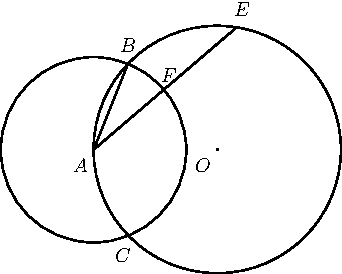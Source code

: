  /* Geogebra to Asymptote conversion, documentation at artofproblemsolving.com/Wiki go to User:Azjps/geogebra */
import graph; size(6.cm); 
real labelscalefactor = 0.5; /* changes label-to-point distance */
pen dps = linewidth(0.7) + fontsize(10); defaultpen(dps); /* default pen style */ 
pen dotstyle = black; /* point style */ 
real xmin = -3., xmax = 3., ymin = -3., ymax = 3.;  /* image dimensions */

 /* draw figures */
draw(circle((0.6567211348806565,0.011758964927585325), 1.7980756930597201), linewidth(0.8)); 
draw(circle((-1.141347904903128,0.006867529227005287), 1.3474359902814177), linewidth(0.8)); 
draw((-1.141347904903128,0.006867529227005287)--(0.9397962989915085,1.787412267077475), linewidth(0.8)); 
draw((-0.6398797168380455,1.2575127244220246)--(-1.141347904903128,0.006867529227005287), linewidth(0.8)); 
 /* dots and labels */
dot((-1.141347904903128,0.006867529227005287),linewidth(1.pt) + dotstyle); 
label("$A$", (-1.475279357703488,-0.3478555759902222), NE * labelscalefactor); 
dot((0.6567211348806565,0.011758964927585325),linewidth(1.pt) + dotstyle); 
label("$O$", (0.29710659396284883,-0.3478555759902222), NE * labelscalefactor); 
dot((-0.6398797168380455,1.2575127244220246),linewidth(1.pt) + dotstyle); 
label("$B$", (-0.7817370287905736,1.3988436227534142), NE * labelscalefactor); 
dot((-0.6330827225356396,-1.2410308048926488),linewidth(1.pt) + dotstyle); 
label("$C$", (-0.8587972875586752,-1.6578799750479494), NE * labelscalefactor); 
dot((0.9397962989915085,1.787412267077475),linewidth(1.pt) + dotstyle); 
label("$E$", (0.8622151582622606,1.9125786812074248), NE * labelscalefactor); 
dot((-0.11749813210683314,0.8828329341664012),linewidth(1.pt) + dotstyle); 
label("$F$", (-0.1909417115684613,0.9621688230675051), NE * labelscalefactor); 
clip((xmin,ymin)--(xmin,ymax)--(xmax,ymax)--(xmax,ymin)--cycle); 
 /* end of picture */